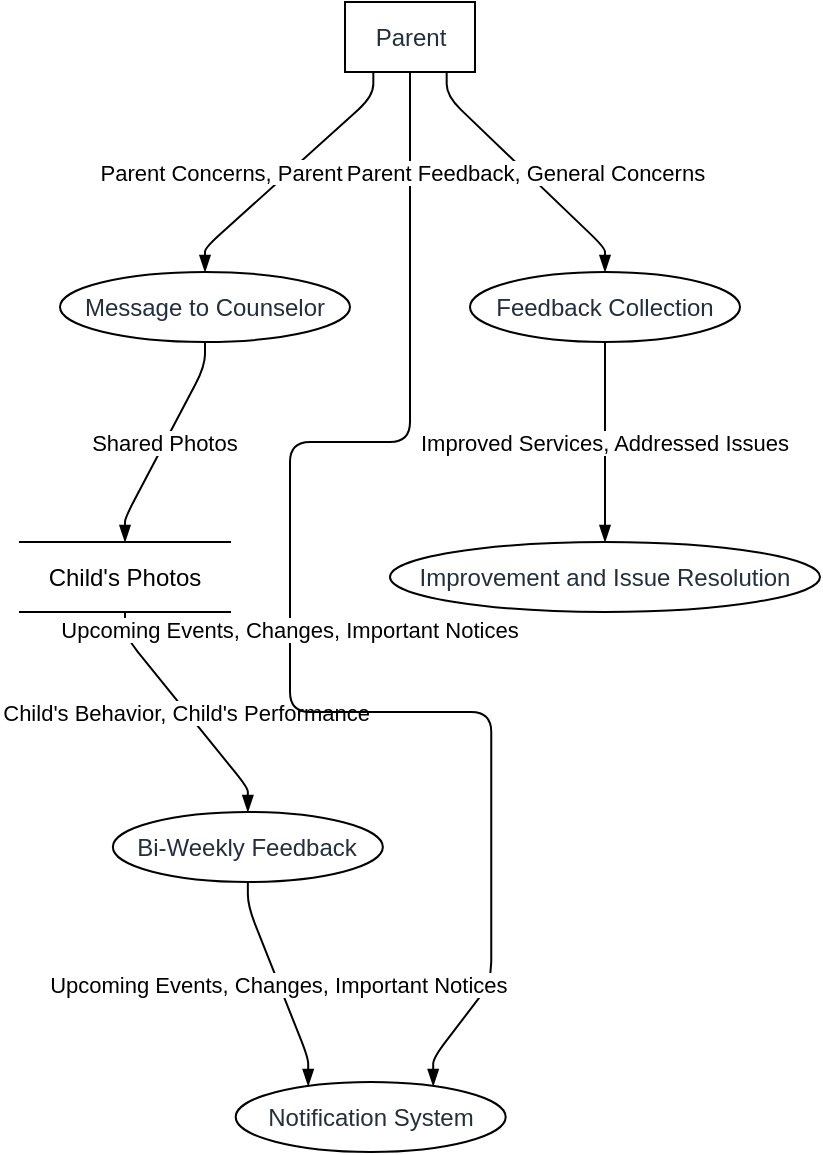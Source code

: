 <mxfile version="23.0.2" type="device">
  <diagram name="Page-1" id="Yib4v7EdLo7ts7t_Yky-">
    <mxGraphModel dx="1621" dy="511" grid="1" gridSize="10" guides="1" tooltips="1" connect="1" arrows="1" fold="1" page="1" pageScale="1" pageWidth="827" pageHeight="1169" math="0" shadow="0">
      <root>
        <mxCell id="0" />
        <mxCell id="1" parent="0" />
        <UserObject label="Parent" type="externalEntity" source="" flow="" placeholders="1" id="5sIsnw96NS5F1Q2ba414-1">
          <mxCell style="shape=rectangle;whiteSpace=wrap;html=1;fillColor=#ffffff;strokeColor=#000000;align=center;verticalAlign=middle;fontColor=#232F3E;" vertex="1" parent="1">
            <mxGeometry x="162.5" width="65" height="35" as="geometry" />
          </mxCell>
        </UserObject>
        <UserObject label="Message to Counselor" type="process" source="1" flow="Parent Concerns, Parent Reassurance" placeholders="1" id="5sIsnw96NS5F1Q2ba414-2">
          <mxCell style="shape=ellipse;perimeter=ellipsePerimeter;whiteSpace=wrap;html=1;fillColor=#ffffff;strokeColor=#000000;align=center;verticalAlign=middle;fontColor=#232F3E;" vertex="1" parent="1">
            <mxGeometry x="20" y="135" width="145" height="35" as="geometry" />
          </mxCell>
        </UserObject>
        <UserObject label="Child&#39;s Photos" type="dataStore" source="2" flow="Shared Photos" placeholders="1" id="5sIsnw96NS5F1Q2ba414-3">
          <mxCell style="html=1;dashed=0;whiteSpace=wrap;shape=partialRectangle;right=0;left=0;" vertex="1" parent="1">
            <mxGeometry y="270" width="105" height="35" as="geometry" />
          </mxCell>
        </UserObject>
        <UserObject label="Bi-Weekly Feedback" type="process" source="3" flow="Child&#39;s Behavior, Child&#39;s Performance" placeholders="1" id="5sIsnw96NS5F1Q2ba414-4">
          <mxCell style="shape=ellipse;perimeter=ellipsePerimeter;whiteSpace=wrap;html=1;fillColor=#ffffff;strokeColor=#000000;align=center;verticalAlign=middle;fontColor=#232F3E;" vertex="1" parent="1">
            <mxGeometry x="46.426" y="405" width="135" height="35" as="geometry" />
          </mxCell>
        </UserObject>
        <UserObject label="Notification System" type="process" source="1,4" flow="Upcoming Events, Changes, Important Notices" placeholders="1" id="5sIsnw96NS5F1Q2ba414-5">
          <mxCell style="shape=ellipse;perimeter=ellipsePerimeter;whiteSpace=wrap;html=1;fillColor=#ffffff;strokeColor=#000000;align=center;verticalAlign=middle;fontColor=#232F3E;" vertex="1" parent="1">
            <mxGeometry x="107.852" y="540" width="135" height="35" as="geometry" />
          </mxCell>
        </UserObject>
        <UserObject label="Feedback Collection" type="process" source="1" flow="Parent Feedback, General Concerns" placeholders="1" id="5sIsnw96NS5F1Q2ba414-6">
          <mxCell style="shape=ellipse;perimeter=ellipsePerimeter;whiteSpace=wrap;html=1;fillColor=#ffffff;strokeColor=#000000;align=center;verticalAlign=middle;fontColor=#232F3E;" vertex="1" parent="1">
            <mxGeometry x="225" y="135" width="135" height="35" as="geometry" />
          </mxCell>
        </UserObject>
        <UserObject label="Improvement and Issue Resolution" type="process" source="6" flow="Improved Services, Addressed Issues" placeholders="1" id="5sIsnw96NS5F1Q2ba414-7">
          <mxCell style="shape=ellipse;perimeter=ellipsePerimeter;whiteSpace=wrap;html=1;fillColor=#ffffff;strokeColor=#000000;align=center;verticalAlign=middle;fontColor=#232F3E;" vertex="1" parent="1">
            <mxGeometry x="185" y="270" width="215" height="35" as="geometry" />
          </mxCell>
        </UserObject>
        <mxCell id="5sIsnw96NS5F1Q2ba414-8" value="Parent Concerns, Parent Reassurance" style="endArrow=blockThin;endFill=1;fontSize=11;orthogonal=1;noEdgeStyle=1;" edge="1" parent="1" source="5sIsnw96NS5F1Q2ba414-1" target="5sIsnw96NS5F1Q2ba414-2">
          <mxGeometry relative="1" as="geometry">
            <Array as="points">
              <mxPoint x="176.667" y="47" />
              <mxPoint x="92.5" y="123" />
            </Array>
          </mxGeometry>
        </mxCell>
        <mxCell id="5sIsnw96NS5F1Q2ba414-9" value="Shared Photos" style="endArrow=blockThin;endFill=1;fontSize=11;orthogonal=1;noEdgeStyle=1;" edge="1" parent="1" source="5sIsnw96NS5F1Q2ba414-2" target="5sIsnw96NS5F1Q2ba414-3">
          <mxGeometry relative="1" as="geometry">
            <Array as="points">
              <mxPoint x="92.5" y="182" />
              <mxPoint x="52.5" y="258" />
            </Array>
          </mxGeometry>
        </mxCell>
        <mxCell id="5sIsnw96NS5F1Q2ba414-10" value="Child&#39;s Behavior, Child&#39;s Performance" style="endArrow=blockThin;endFill=1;fontSize=11;orthogonal=1;noEdgeStyle=1;" edge="1" parent="1" source="5sIsnw96NS5F1Q2ba414-3" target="5sIsnw96NS5F1Q2ba414-4">
          <mxGeometry relative="1" as="geometry">
            <Array as="points">
              <mxPoint x="52.5" y="317" />
              <mxPoint x="113.926" y="393" />
            </Array>
          </mxGeometry>
        </mxCell>
        <mxCell id="5sIsnw96NS5F1Q2ba414-11" value="Upcoming Events, Changes, Important Notices" style="endArrow=blockThin;endFill=1;fontSize=11;orthogonal=1;noEdgeStyle=1;" edge="1" parent="1" source="5sIsnw96NS5F1Q2ba414-1" target="5sIsnw96NS5F1Q2ba414-5">
          <mxGeometry relative="1" as="geometry">
            <Array as="points">
              <mxPoint x="195" y="49" />
              <mxPoint x="195" y="85" />
              <mxPoint x="195" y="220" />
              <mxPoint x="135" y="220" />
              <mxPoint x="135" y="355" />
              <mxPoint x="235.625" y="355" />
              <mxPoint x="235.625" y="490" />
              <mxPoint x="206.602" y="528" />
            </Array>
          </mxGeometry>
        </mxCell>
        <mxCell id="5sIsnw96NS5F1Q2ba414-12" value="Upcoming Events, Changes, Important Notices" style="endArrow=blockThin;endFill=1;fontSize=11;orthogonal=1;noEdgeStyle=1;" edge="1" parent="1" source="5sIsnw96NS5F1Q2ba414-4" target="5sIsnw96NS5F1Q2ba414-5">
          <mxGeometry relative="1" as="geometry">
            <Array as="points">
              <mxPoint x="113.926" y="452" />
              <mxPoint x="144.102" y="528" />
            </Array>
          </mxGeometry>
        </mxCell>
        <mxCell id="5sIsnw96NS5F1Q2ba414-13" value="Parent Feedback, General Concerns" style="endArrow=blockThin;endFill=1;fontSize=11;orthogonal=1;noEdgeStyle=1;" edge="1" parent="1" source="5sIsnw96NS5F1Q2ba414-1" target="5sIsnw96NS5F1Q2ba414-6">
          <mxGeometry relative="1" as="geometry">
            <Array as="points">
              <mxPoint x="213.333" y="47" />
              <mxPoint x="292.5" y="123" />
            </Array>
          </mxGeometry>
        </mxCell>
        <mxCell id="5sIsnw96NS5F1Q2ba414-14" value="Improved Services, Addressed Issues" style="endArrow=blockThin;endFill=1;fontSize=11;orthogonal=1;noEdgeStyle=1;" edge="1" parent="1" source="5sIsnw96NS5F1Q2ba414-6" target="5sIsnw96NS5F1Q2ba414-7">
          <mxGeometry relative="1" as="geometry">
            <Array as="points">
              <mxPoint x="292.5" y="182" />
              <mxPoint x="292.5" y="258" />
            </Array>
          </mxGeometry>
        </mxCell>
      </root>
    </mxGraphModel>
  </diagram>
</mxfile>
